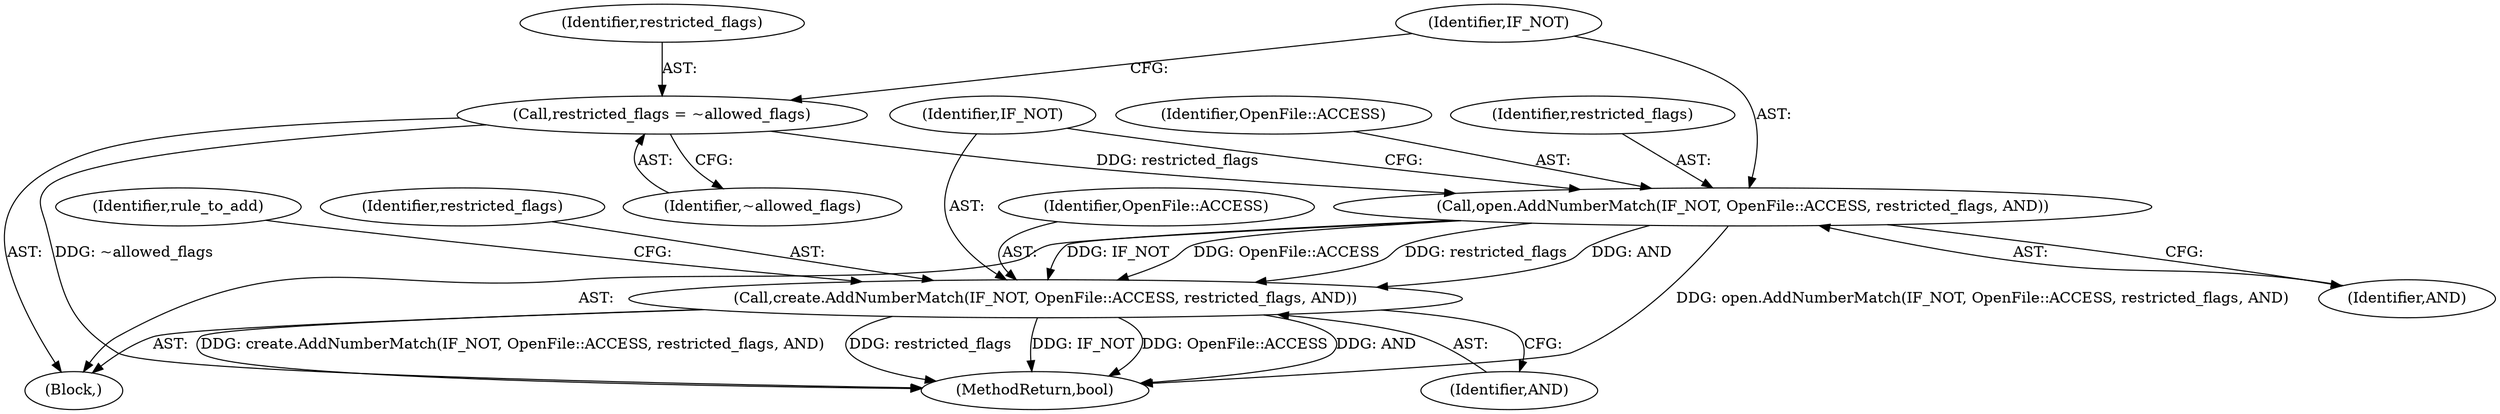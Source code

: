 digraph "0_Chrome_4f1f3d0f03c79ddaace56f067cf28a27f9466b7d_1@API" {
"1000219" [label="(Call,create.AddNumberMatch(IF_NOT, OpenFile::ACCESS, restricted_flags, AND))"];
"1000214" [label="(Call,open.AddNumberMatch(IF_NOT, OpenFile::ACCESS, restricted_flags, AND))"];
"1000211" [label="(Call,restricted_flags = ~allowed_flags)"];
"1000214" [label="(Call,open.AddNumberMatch(IF_NOT, OpenFile::ACCESS, restricted_flags, AND))"];
"1000219" [label="(Call,create.AddNumberMatch(IF_NOT, OpenFile::ACCESS, restricted_flags, AND))"];
"1000349" [label="(MethodReturn,bool)"];
"1000218" [label="(Identifier,AND)"];
"1000220" [label="(Identifier,IF_NOT)"];
"1000225" [label="(Identifier,rule_to_add)"];
"1000217" [label="(Identifier,restricted_flags)"];
"1000212" [label="(Identifier,restricted_flags)"];
"1000213" [label="(Identifier,~allowed_flags)"];
"1000215" [label="(Identifier,IF_NOT)"];
"1000211" [label="(Call,restricted_flags = ~allowed_flags)"];
"1000222" [label="(Identifier,restricted_flags)"];
"1000221" [label="(Identifier,OpenFile::ACCESS)"];
"1000191" [label="(Block,)"];
"1000216" [label="(Identifier,OpenFile::ACCESS)"];
"1000223" [label="(Identifier,AND)"];
"1000219" -> "1000191"  [label="AST: "];
"1000219" -> "1000223"  [label="CFG: "];
"1000220" -> "1000219"  [label="AST: "];
"1000221" -> "1000219"  [label="AST: "];
"1000222" -> "1000219"  [label="AST: "];
"1000223" -> "1000219"  [label="AST: "];
"1000225" -> "1000219"  [label="CFG: "];
"1000219" -> "1000349"  [label="DDG: OpenFile::ACCESS"];
"1000219" -> "1000349"  [label="DDG: AND"];
"1000219" -> "1000349"  [label="DDG: create.AddNumberMatch(IF_NOT, OpenFile::ACCESS, restricted_flags, AND)"];
"1000219" -> "1000349"  [label="DDG: restricted_flags"];
"1000219" -> "1000349"  [label="DDG: IF_NOT"];
"1000214" -> "1000219"  [label="DDG: IF_NOT"];
"1000214" -> "1000219"  [label="DDG: OpenFile::ACCESS"];
"1000214" -> "1000219"  [label="DDG: restricted_flags"];
"1000214" -> "1000219"  [label="DDG: AND"];
"1000214" -> "1000191"  [label="AST: "];
"1000214" -> "1000218"  [label="CFG: "];
"1000215" -> "1000214"  [label="AST: "];
"1000216" -> "1000214"  [label="AST: "];
"1000217" -> "1000214"  [label="AST: "];
"1000218" -> "1000214"  [label="AST: "];
"1000220" -> "1000214"  [label="CFG: "];
"1000214" -> "1000349"  [label="DDG: open.AddNumberMatch(IF_NOT, OpenFile::ACCESS, restricted_flags, AND)"];
"1000211" -> "1000214"  [label="DDG: restricted_flags"];
"1000211" -> "1000191"  [label="AST: "];
"1000211" -> "1000213"  [label="CFG: "];
"1000212" -> "1000211"  [label="AST: "];
"1000213" -> "1000211"  [label="AST: "];
"1000215" -> "1000211"  [label="CFG: "];
"1000211" -> "1000349"  [label="DDG: ~allowed_flags"];
}
